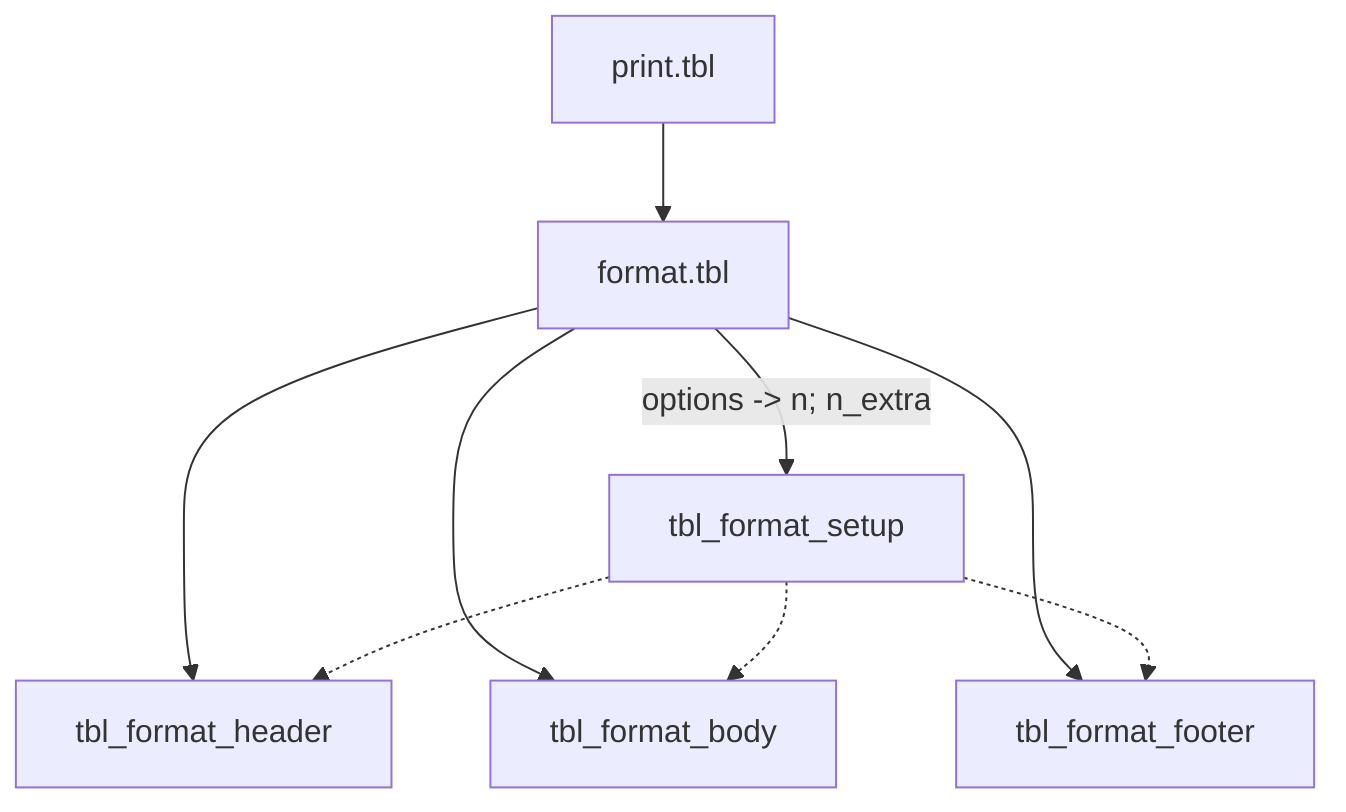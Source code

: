 graph TD
  print.tbl --> format.tbl
  format.tbl -- "options -> n; n_extra" --> tbl_format_setup
  format.tbl --> tbl_format_header
  format.tbl --> tbl_format_body
  format.tbl --> tbl_format_footer
  tbl_format_setup -.-> tbl_format_header
  tbl_format_setup -.-> tbl_format_body
  tbl_format_setup -.-> tbl_format_footer